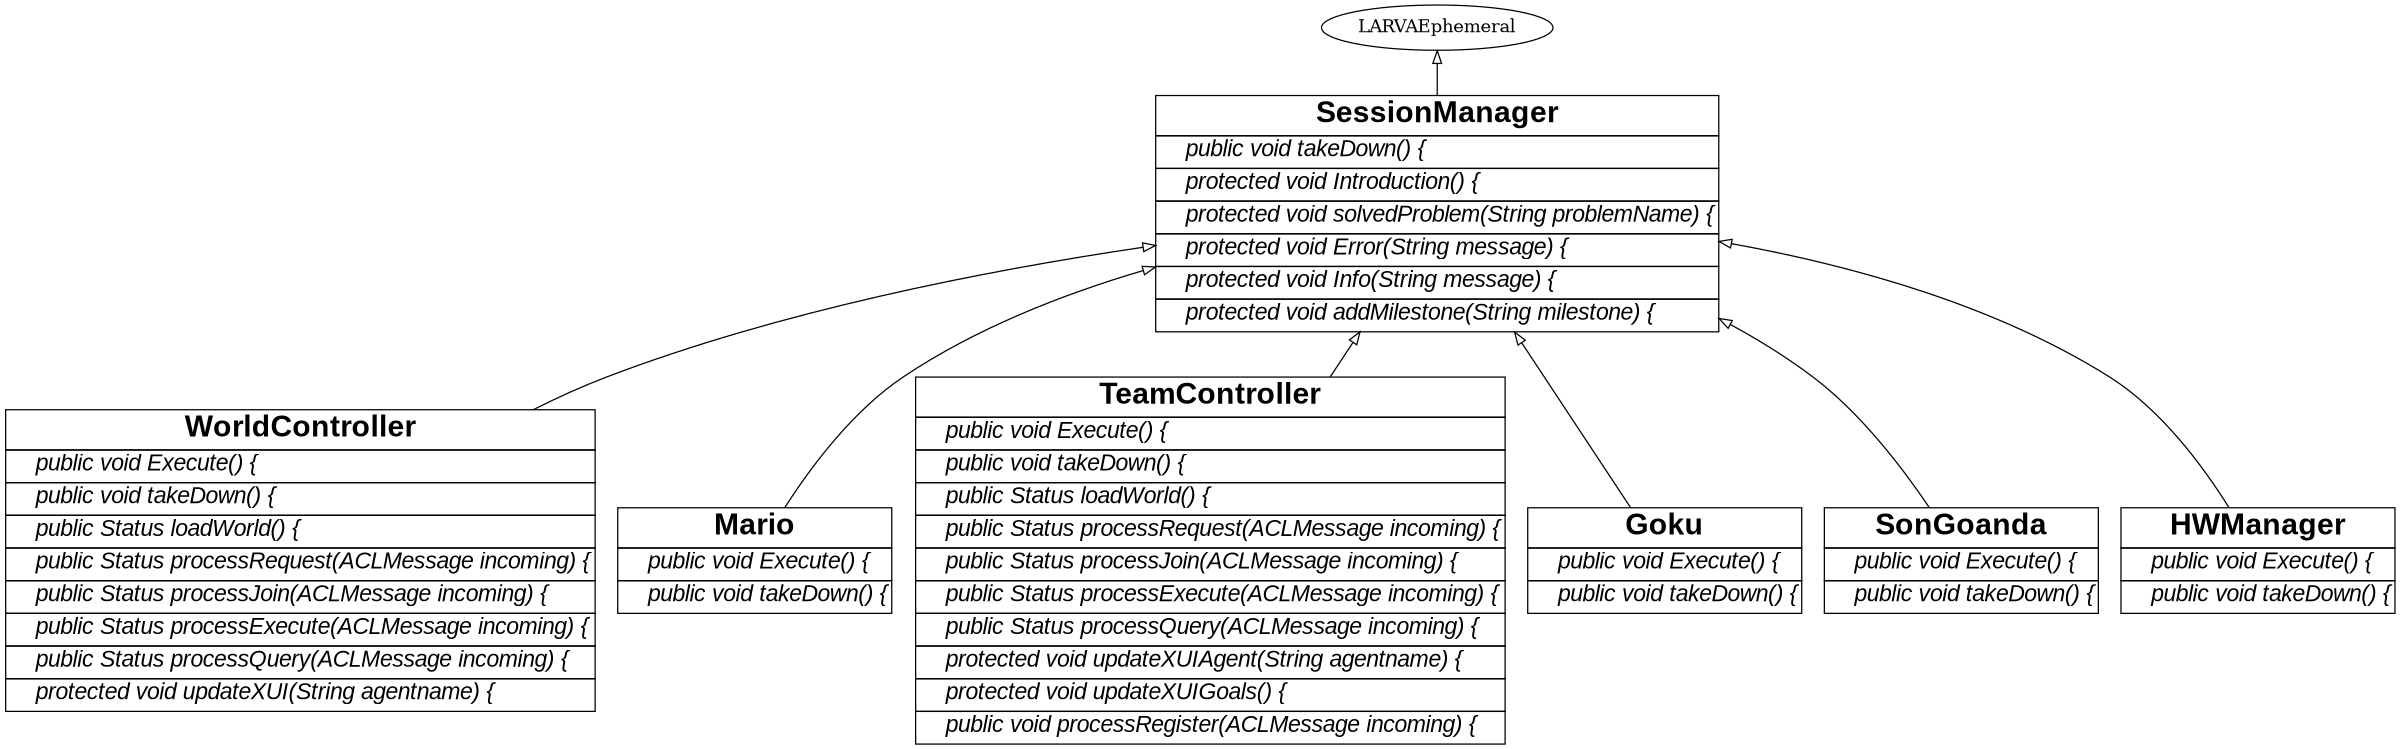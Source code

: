 digraph graphname {
     rankdir="BT"
dpi=300
 size="16,11!";
 margin=0;
WorldController WorldController [shape=plain, label=<<table border="0" cellborder="1" cellspacing="0"><tr><td bgcolor="white"><FONT face="Arial" POINT-SIZE= "24"><b>WorldController</b></FONT></td></tr>
<tr><td align="left"><FONT face="Arial" POINT-SIZE= "18"><i>    public void Execute() {</i></FONT></td></tr>
<tr><td align="left"><FONT face="Arial" POINT-SIZE= "18"><i>    public void takeDown() {</i></FONT></td></tr>
<tr><td align="left"><FONT face="Arial" POINT-SIZE= "18"><i>    public Status loadWorld() {</i></FONT></td></tr>
<tr><td align="left"><FONT face="Arial" POINT-SIZE= "18"><i>    public Status processRequest(ACLMessage incoming) {</i></FONT></td></tr>
<tr><td align="left"><FONT face="Arial" POINT-SIZE= "18"><i>    public Status processJoin(ACLMessage incoming) {</i></FONT></td></tr>
<tr><td align="left"><FONT face="Arial" POINT-SIZE= "18"><i>    public Status processExecute(ACLMessage incoming) {</i></FONT></td></tr>
<tr><td align="left"><FONT face="Arial" POINT-SIZE= "18"><i>    public Status processQuery(ACLMessage incoming) {</i></FONT></td></tr>
<tr><td align="left"><FONT face="Arial" POINT-SIZE= "18"><i>    protected void updateXUI(String agentname) {</i></FONT></td></tr>
</table>>]
SessionManager SessionManager [shape=plain, label=<<table border="0" cellborder="1" cellspacing="0"><tr><td bgcolor="white"><FONT face="Arial" POINT-SIZE= "24"><b>SessionManager</b></FONT></td></tr>
<tr><td align="left"><FONT face="Arial" POINT-SIZE= "18"><i>    public void takeDown() {</i></FONT></td></tr>
<tr><td align="left"><FONT face="Arial" POINT-SIZE= "18"><i>    protected void Introduction() {</i></FONT></td></tr>
<tr><td align="left"><FONT face="Arial" POINT-SIZE= "18"><i>    protected void solvedProblem(String problemName) {</i></FONT></td></tr>
<tr><td align="left"><FONT face="Arial" POINT-SIZE= "18"><i>    protected void Error(String message) {</i></FONT></td></tr>
<tr><td align="left"><FONT face="Arial" POINT-SIZE= "18"><i>    protected void Info(String message) {</i></FONT></td></tr>
<tr><td align="left"><FONT face="Arial" POINT-SIZE= "18"><i>    protected void addMilestone(String milestone) {</i></FONT></td></tr>
</table>>]
Mario Mario [shape=plain, label=<<table border="0" cellborder="1" cellspacing="0"><tr><td bgcolor="white"><FONT face="Arial" POINT-SIZE= "24"><b>Mario</b></FONT></td></tr>
<tr><td align="left"><FONT face="Arial" POINT-SIZE= "18"><i>    public void Execute() {</i></FONT></td></tr>
<tr><td align="left"><FONT face="Arial" POINT-SIZE= "18"><i>    public void takeDown() {</i></FONT></td></tr>
</table>>]
TeamController TeamController [shape=plain, label=<<table border="0" cellborder="1" cellspacing="0"><tr><td bgcolor="white"><FONT face="Arial" POINT-SIZE= "24"><b>TeamController</b></FONT></td></tr>
<tr><td align="left"><FONT face="Arial" POINT-SIZE= "18"><i>    public void Execute() {</i></FONT></td></tr>
<tr><td align="left"><FONT face="Arial" POINT-SIZE= "18"><i>    public void takeDown() {</i></FONT></td></tr>
<tr><td align="left"><FONT face="Arial" POINT-SIZE= "18"><i>    public Status loadWorld() {</i></FONT></td></tr>
<tr><td align="left"><FONT face="Arial" POINT-SIZE= "18"><i>    public Status processRequest(ACLMessage incoming) {</i></FONT></td></tr>
<tr><td align="left"><FONT face="Arial" POINT-SIZE= "18"><i>    public Status processJoin(ACLMessage incoming) {</i></FONT></td></tr>
<tr><td align="left"><FONT face="Arial" POINT-SIZE= "18"><i>    public Status processExecute(ACLMessage incoming) {</i></FONT></td></tr>
<tr><td align="left"><FONT face="Arial" POINT-SIZE= "18"><i>    public Status processQuery(ACLMessage incoming) {</i></FONT></td></tr>
<tr><td align="left"><FONT face="Arial" POINT-SIZE= "18"><i>    protected void updateXUIAgent(String agentname) {</i></FONT></td></tr>
<tr><td align="left"><FONT face="Arial" POINT-SIZE= "18"><i>    protected void updateXUIGoals() {</i></FONT></td></tr>
<tr><td align="left"><FONT face="Arial" POINT-SIZE= "18"><i>    public void processRegister(ACLMessage incoming) {</i></FONT></td></tr>
</table>>]
Goku Goku [shape=plain, label=<<table border="0" cellborder="1" cellspacing="0"><tr><td bgcolor="white"><FONT face="Arial" POINT-SIZE= "24"><b>Goku</b></FONT></td></tr>
<tr><td align="left"><FONT face="Arial" POINT-SIZE= "18"><i>    public void Execute() {</i></FONT></td></tr>
<tr><td align="left"><FONT face="Arial" POINT-SIZE= "18"><i>    public void takeDown() {</i></FONT></td></tr>
</table>>]
SonGoanda SonGoanda [shape=plain, label=<<table border="0" cellborder="1" cellspacing="0"><tr><td bgcolor="white"><FONT face="Arial" POINT-SIZE= "24"><b>SonGoanda</b></FONT></td></tr>
<tr><td align="left"><FONT face="Arial" POINT-SIZE= "18"><i>    public void Execute() {</i></FONT></td></tr>
<tr><td align="left"><FONT face="Arial" POINT-SIZE= "18"><i>    public void takeDown() {</i></FONT></td></tr>
</table>>]
HWManager HWManager [shape=plain, label=<<table border="0" cellborder="1" cellspacing="0"><tr><td bgcolor="white"><FONT face="Arial" POINT-SIZE= "24"><b>HWManager</b></FONT></td></tr>
<tr><td align="left"><FONT face="Arial" POINT-SIZE= "18"><i>    public void Execute() {</i></FONT></td></tr>
<tr><td align="left"><FONT face="Arial" POINT-SIZE= "18"><i>    public void takeDown() {</i></FONT></td></tr>
</table>>]
WorldController -> SessionManager [arrowhead=onormal,color=black]
Mario -> SessionManager [arrowhead=onormal,color=black]
TeamController -> SessionManager [arrowhead=onormal,color=black]
Goku -> SessionManager [arrowhead=onormal,color=black]
SonGoanda -> SessionManager [arrowhead=onormal,color=black]
HWManager -> SessionManager [arrowhead=onormal,color=black]
SessionManager -> LARVAEphemeral [arrowhead=onormal,color=black]
}
